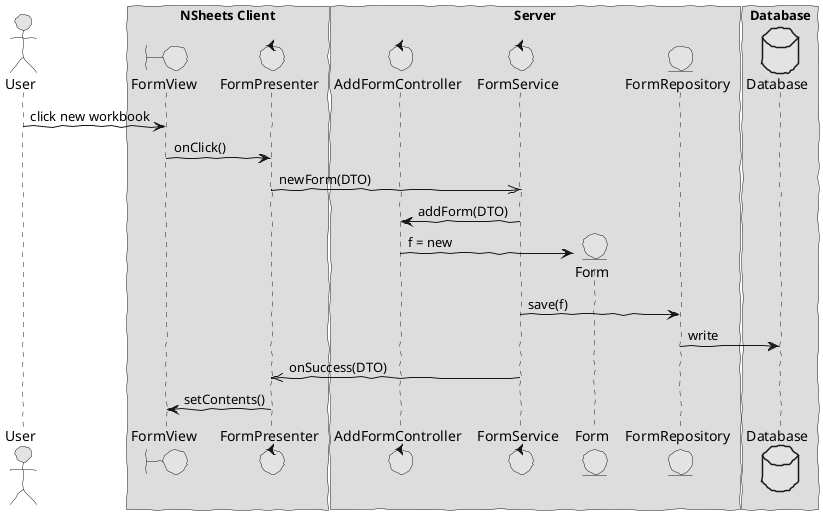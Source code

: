 @startuml  design2.png
skinparam handwritten true
skinparam monochrome true
skinparam packageStyle rect
skinparam defaultFontName FG Virgil
skinparam shadowing false

actor User
boundary FormView
control FormPresenter
control AddFormController
control FormService
entity FormRepository
entity Form
database Database 

box "NSheets Client"
participant FormView
participant FormPresenter 
end box
 
box "Server"
participant FormService
participant AddFormController
participant FormService
participant Form
participant FormRepository
end box

box "Database"
participant Database
end box

User -> FormView : click new workbook
FormView -> FormPresenter : onClick()
FormPresenter ->> FormService : newForm(DTO)
FormService -> AddFormController : addForm(DTO)
create Form
AddFormController -> Form : f = new
FormService -> FormRepository : save(f)
FormRepository -> Database : write
FormService ->> FormPresenter : onSuccess(DTO) 
FormPresenter -> FormView : setContents()

@enduml